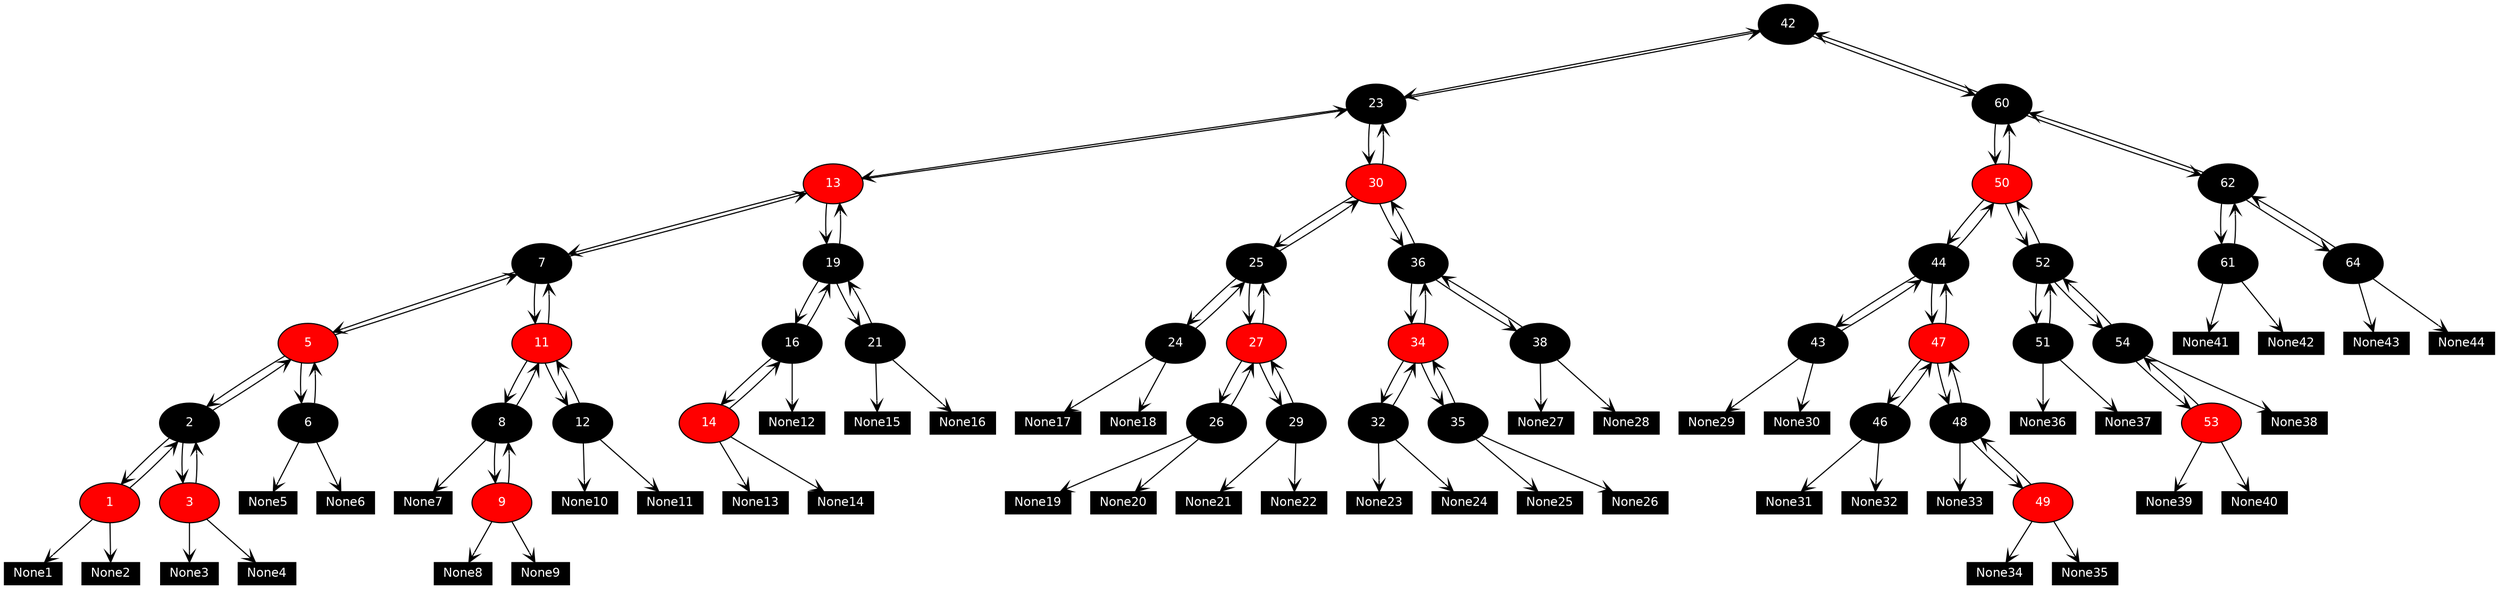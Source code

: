 digraph BST{
	node [fontsize=11 fontcolor="white" fontname="Helvetica"];
	edge [arrowhead=vee];
	42 [style="filled" fillcolor=black];
	42 -> 23;
	42 -> 60;
	23 [style="filled" fillcolor=black];
	23 -> 13;
	23 -> 30;
	23 -> 42;
	13 [style="filled" fillcolor=red];
	13 -> 7;
	13 -> 19;
	13 -> 23;
	7 [style="filled" fillcolor=black];
	7 -> 5;
	7 -> 11;
	7 -> 13;
	5 [style="filled" fillcolor=red];
	5 -> 2;
	5 -> 6;
	5 -> 7;
	2 [style="filled" fillcolor=black];
	2 -> 1;
	2 -> 3;
	2 -> 5;
	1 [style="filled" fillcolor=red];
	1 [style="filled" fillcolor=red];
	None1 [height=.25 width=.5 style=filled fillcolor=black shape=box];
	1 -> None1;
	1 [style="filled" fillcolor=red];
	None2 [height=.25 width=.5 style=filled fillcolor=black shape=box];
	1 -> None2;
	1 -> 2;
	3 [style="filled" fillcolor=red];
	3 [style="filled" fillcolor=red];
	None3 [height=.25 width=.5 style=filled fillcolor=black shape=box];
	3 -> None3;
	3 [style="filled" fillcolor=red];
	None4 [height=.25 width=.5 style=filled fillcolor=black shape=box];
	3 -> None4;
	3 -> 2;
	6 [style="filled" fillcolor=black];
	6 [style="filled" fillcolor=black];
	None5 [height=.25 width=.5 style=filled fillcolor=black shape=box];
	6 -> None5;
	6 [style="filled" fillcolor=black];
	None6 [height=.25 width=.5 style=filled fillcolor=black shape=box];
	6 -> None6;
	6 -> 5;
	11 [style="filled" fillcolor=red];
	11 -> 8;
	11 -> 12;
	11 -> 7;
	8 [style="filled" fillcolor=black];
	8 [style="filled" fillcolor=black];
	None7 [height=.25 width=.5 style=filled fillcolor=black shape=box];
	8 -> None7;
	8 -> 9;
	8 -> 11;
	9 [style="filled" fillcolor=red];
	9 [style="filled" fillcolor=red];
	None8 [height=.25 width=.5 style=filled fillcolor=black shape=box];
	9 -> None8;
	9 [style="filled" fillcolor=red];
	None9 [height=.25 width=.5 style=filled fillcolor=black shape=box];
	9 -> None9;
	9 -> 8;
	12 [style="filled" fillcolor=black];
	12 [style="filled" fillcolor=black];
	None10 [height=.25 width=.5 style=filled fillcolor=black shape=box];
	12 -> None10;
	12 [style="filled" fillcolor=black];
	None11 [height=.25 width=.5 style=filled fillcolor=black shape=box];
	12 -> None11;
	12 -> 11;
	19 [style="filled" fillcolor=black];
	19 -> 16;
	19 -> 21;
	19 -> 13;
	16 [style="filled" fillcolor=black];
	16 -> 14;
	16 [style="filled" fillcolor=black];
	None12 [height=.25 width=.5 style=filled fillcolor=black shape=box];
	16 -> None12;
	16 -> 19;
	14 [style="filled" fillcolor=red];
	14 [style="filled" fillcolor=red];
	None13 [height=.25 width=.5 style=filled fillcolor=black shape=box];
	14 -> None13;
	14 [style="filled" fillcolor=red];
	None14 [height=.25 width=.5 style=filled fillcolor=black shape=box];
	14 -> None14;
	14 -> 16;
	21 [style="filled" fillcolor=black];
	21 [style="filled" fillcolor=black];
	None15 [height=.25 width=.5 style=filled fillcolor=black shape=box];
	21 -> None15;
	21 [style="filled" fillcolor=black];
	None16 [height=.25 width=.5 style=filled fillcolor=black shape=box];
	21 -> None16;
	21 -> 19;
	30 [style="filled" fillcolor=red];
	30 -> 25;
	30 -> 36;
	30 -> 23;
	25 [style="filled" fillcolor=black];
	25 -> 24;
	25 -> 27;
	25 -> 30;
	24 [style="filled" fillcolor=black];
	24 [style="filled" fillcolor=black];
	None17 [height=.25 width=.5 style=filled fillcolor=black shape=box];
	24 -> None17;
	24 [style="filled" fillcolor=black];
	None18 [height=.25 width=.5 style=filled fillcolor=black shape=box];
	24 -> None18;
	24 -> 25;
	27 [style="filled" fillcolor=red];
	27 -> 26;
	27 -> 29;
	27 -> 25;
	26 [style="filled" fillcolor=black];
	26 [style="filled" fillcolor=black];
	None19 [height=.25 width=.5 style=filled fillcolor=black shape=box];
	26 -> None19;
	26 [style="filled" fillcolor=black];
	None20 [height=.25 width=.5 style=filled fillcolor=black shape=box];
	26 -> None20;
	26 -> 27;
	29 [style="filled" fillcolor=black];
	29 [style="filled" fillcolor=black];
	None21 [height=.25 width=.5 style=filled fillcolor=black shape=box];
	29 -> None21;
	29 [style="filled" fillcolor=black];
	None22 [height=.25 width=.5 style=filled fillcolor=black shape=box];
	29 -> None22;
	29 -> 27;
	36 [style="filled" fillcolor=black];
	36 -> 34;
	36 -> 38;
	36 -> 30;
	34 [style="filled" fillcolor=red];
	34 -> 32;
	34 -> 35;
	34 -> 36;
	32 [style="filled" fillcolor=black];
	32 [style="filled" fillcolor=black];
	None23 [height=.25 width=.5 style=filled fillcolor=black shape=box];
	32 -> None23;
	32 [style="filled" fillcolor=black];
	None24 [height=.25 width=.5 style=filled fillcolor=black shape=box];
	32 -> None24;
	32 -> 34;
	35 [style="filled" fillcolor=black];
	35 [style="filled" fillcolor=black];
	None25 [height=.25 width=.5 style=filled fillcolor=black shape=box];
	35 -> None25;
	35 [style="filled" fillcolor=black];
	None26 [height=.25 width=.5 style=filled fillcolor=black shape=box];
	35 -> None26;
	35 -> 34;
	38 [style="filled" fillcolor=black];
	38 [style="filled" fillcolor=black];
	None27 [height=.25 width=.5 style=filled fillcolor=black shape=box];
	38 -> None27;
	38 [style="filled" fillcolor=black];
	None28 [height=.25 width=.5 style=filled fillcolor=black shape=box];
	38 -> None28;
	38 -> 36;
	60 [style="filled" fillcolor=black];
	60 -> 50;
	60 -> 62;
	60 -> 42;
	50 [style="filled" fillcolor=red];
	50 -> 44;
	50 -> 52;
	50 -> 60;
	44 [style="filled" fillcolor=black];
	44 -> 43;
	44 -> 47;
	44 -> 50;
	43 [style="filled" fillcolor=black];
	43 [style="filled" fillcolor=black];
	None29 [height=.25 width=.5 style=filled fillcolor=black shape=box];
	43 -> None29;
	43 [style="filled" fillcolor=black];
	None30 [height=.25 width=.5 style=filled fillcolor=black shape=box];
	43 -> None30;
	43 -> 44;
	47 [style="filled" fillcolor=red];
	47 -> 46;
	47 -> 48;
	47 -> 44;
	46 [style="filled" fillcolor=black];
	46 [style="filled" fillcolor=black];
	None31 [height=.25 width=.5 style=filled fillcolor=black shape=box];
	46 -> None31;
	46 [style="filled" fillcolor=black];
	None32 [height=.25 width=.5 style=filled fillcolor=black shape=box];
	46 -> None32;
	46 -> 47;
	48 [style="filled" fillcolor=black];
	48 [style="filled" fillcolor=black];
	None33 [height=.25 width=.5 style=filled fillcolor=black shape=box];
	48 -> None33;
	48 -> 49;
	48 -> 47;
	49 [style="filled" fillcolor=red];
	49 [style="filled" fillcolor=red];
	None34 [height=.25 width=.5 style=filled fillcolor=black shape=box];
	49 -> None34;
	49 [style="filled" fillcolor=red];
	None35 [height=.25 width=.5 style=filled fillcolor=black shape=box];
	49 -> None35;
	49 -> 48;
	52 [style="filled" fillcolor=black];
	52 -> 51;
	52 -> 54;
	52 -> 50;
	51 [style="filled" fillcolor=black];
	51 [style="filled" fillcolor=black];
	None36 [height=.25 width=.5 style=filled fillcolor=black shape=box];
	51 -> None36;
	51 [style="filled" fillcolor=black];
	None37 [height=.25 width=.5 style=filled fillcolor=black shape=box];
	51 -> None37;
	51 -> 52;
	54 [style="filled" fillcolor=black];
	54 -> 53;
	54 [style="filled" fillcolor=black];
	None38 [height=.25 width=.5 style=filled fillcolor=black shape=box];
	54 -> None38;
	54 -> 52;
	53 [style="filled" fillcolor=red];
	53 [style="filled" fillcolor=red];
	None39 [height=.25 width=.5 style=filled fillcolor=black shape=box];
	53 -> None39;
	53 [style="filled" fillcolor=red];
	None40 [height=.25 width=.5 style=filled fillcolor=black shape=box];
	53 -> None40;
	53 -> 54;
	62 [style="filled" fillcolor=black];
	62 -> 61;
	62 -> 64;
	62 -> 60;
	61 [style="filled" fillcolor=black];
	61 [style="filled" fillcolor=black];
	None41 [height=.25 width=.5 style=filled fillcolor=black shape=box];
	61 -> None41;
	61 [style="filled" fillcolor=black];
	None42 [height=.25 width=.5 style=filled fillcolor=black shape=box];
	61 -> None42;
	61 -> 62;
	64 [style="filled" fillcolor=black];
	64 [style="filled" fillcolor=black];
	None43 [height=.25 width=.5 style=filled fillcolor=black shape=box];
	64 -> None43;
	64 [style="filled" fillcolor=black];
	None44 [height=.25 width=.5 style=filled fillcolor=black shape=box];
	64 -> None44;
	64 -> 62;
}